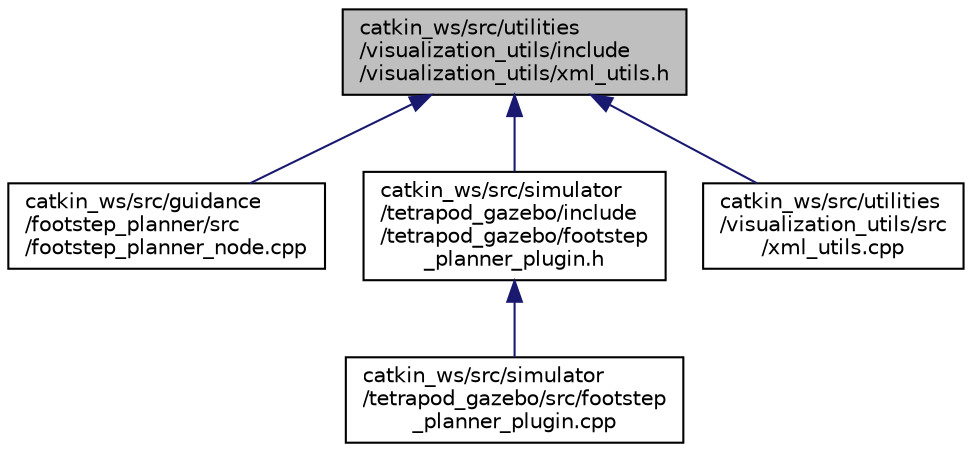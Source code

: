 digraph "catkin_ws/src/utilities/visualization_utils/include/visualization_utils/xml_utils.h"
{
 // LATEX_PDF_SIZE
  edge [fontname="Helvetica",fontsize="10",labelfontname="Helvetica",labelfontsize="10"];
  node [fontname="Helvetica",fontsize="10",shape=record];
  Node1 [label="catkin_ws/src/utilities\l/visualization_utils/include\l/visualization_utils/xml_utils.h",height=0.2,width=0.4,color="black", fillcolor="grey75", style="filled", fontcolor="black",tooltip=" "];
  Node1 -> Node2 [dir="back",color="midnightblue",fontsize="10",style="solid"];
  Node2 [label="catkin_ws/src/guidance\l/footstep_planner/src\l/footstep_planner_node.cpp",height=0.2,width=0.4,color="black", fillcolor="white", style="filled",URL="$footstep__planner__node_8cpp.html",tooltip=" "];
  Node1 -> Node3 [dir="back",color="midnightblue",fontsize="10",style="solid"];
  Node3 [label="catkin_ws/src/simulator\l/tetrapod_gazebo/include\l/tetrapod_gazebo/footstep\l_planner_plugin.h",height=0.2,width=0.4,color="black", fillcolor="white", style="filled",URL="$footstep__planner__plugin_8h.html",tooltip=" "];
  Node3 -> Node4 [dir="back",color="midnightblue",fontsize="10",style="solid"];
  Node4 [label="catkin_ws/src/simulator\l/tetrapod_gazebo/src/footstep\l_planner_plugin.cpp",height=0.2,width=0.4,color="black", fillcolor="white", style="filled",URL="$footstep__planner__plugin_8cpp.html",tooltip=" "];
  Node1 -> Node5 [dir="back",color="midnightblue",fontsize="10",style="solid"];
  Node5 [label="catkin_ws/src/utilities\l/visualization_utils/src\l/xml_utils.cpp",height=0.2,width=0.4,color="black", fillcolor="white", style="filled",URL="$xml__utils_8cpp.html",tooltip=" "];
}
